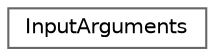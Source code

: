 digraph "Graphical Class Hierarchy"
{
 // LATEX_PDF_SIZE
  bgcolor="transparent";
  edge [fontname=Helvetica,fontsize=10,labelfontname=Helvetica,labelfontsize=10];
  node [fontname=Helvetica,fontsize=10,shape=box,height=0.2,width=0.4];
  rankdir="LR";
  Node0 [id="Node000000",label="InputArguments",height=0.2,width=0.4,color="grey40", fillcolor="white", style="filled",URL="$classmexplus_1_1_input_arguments.html",tooltip="Utility to parse input arguments."];
}
